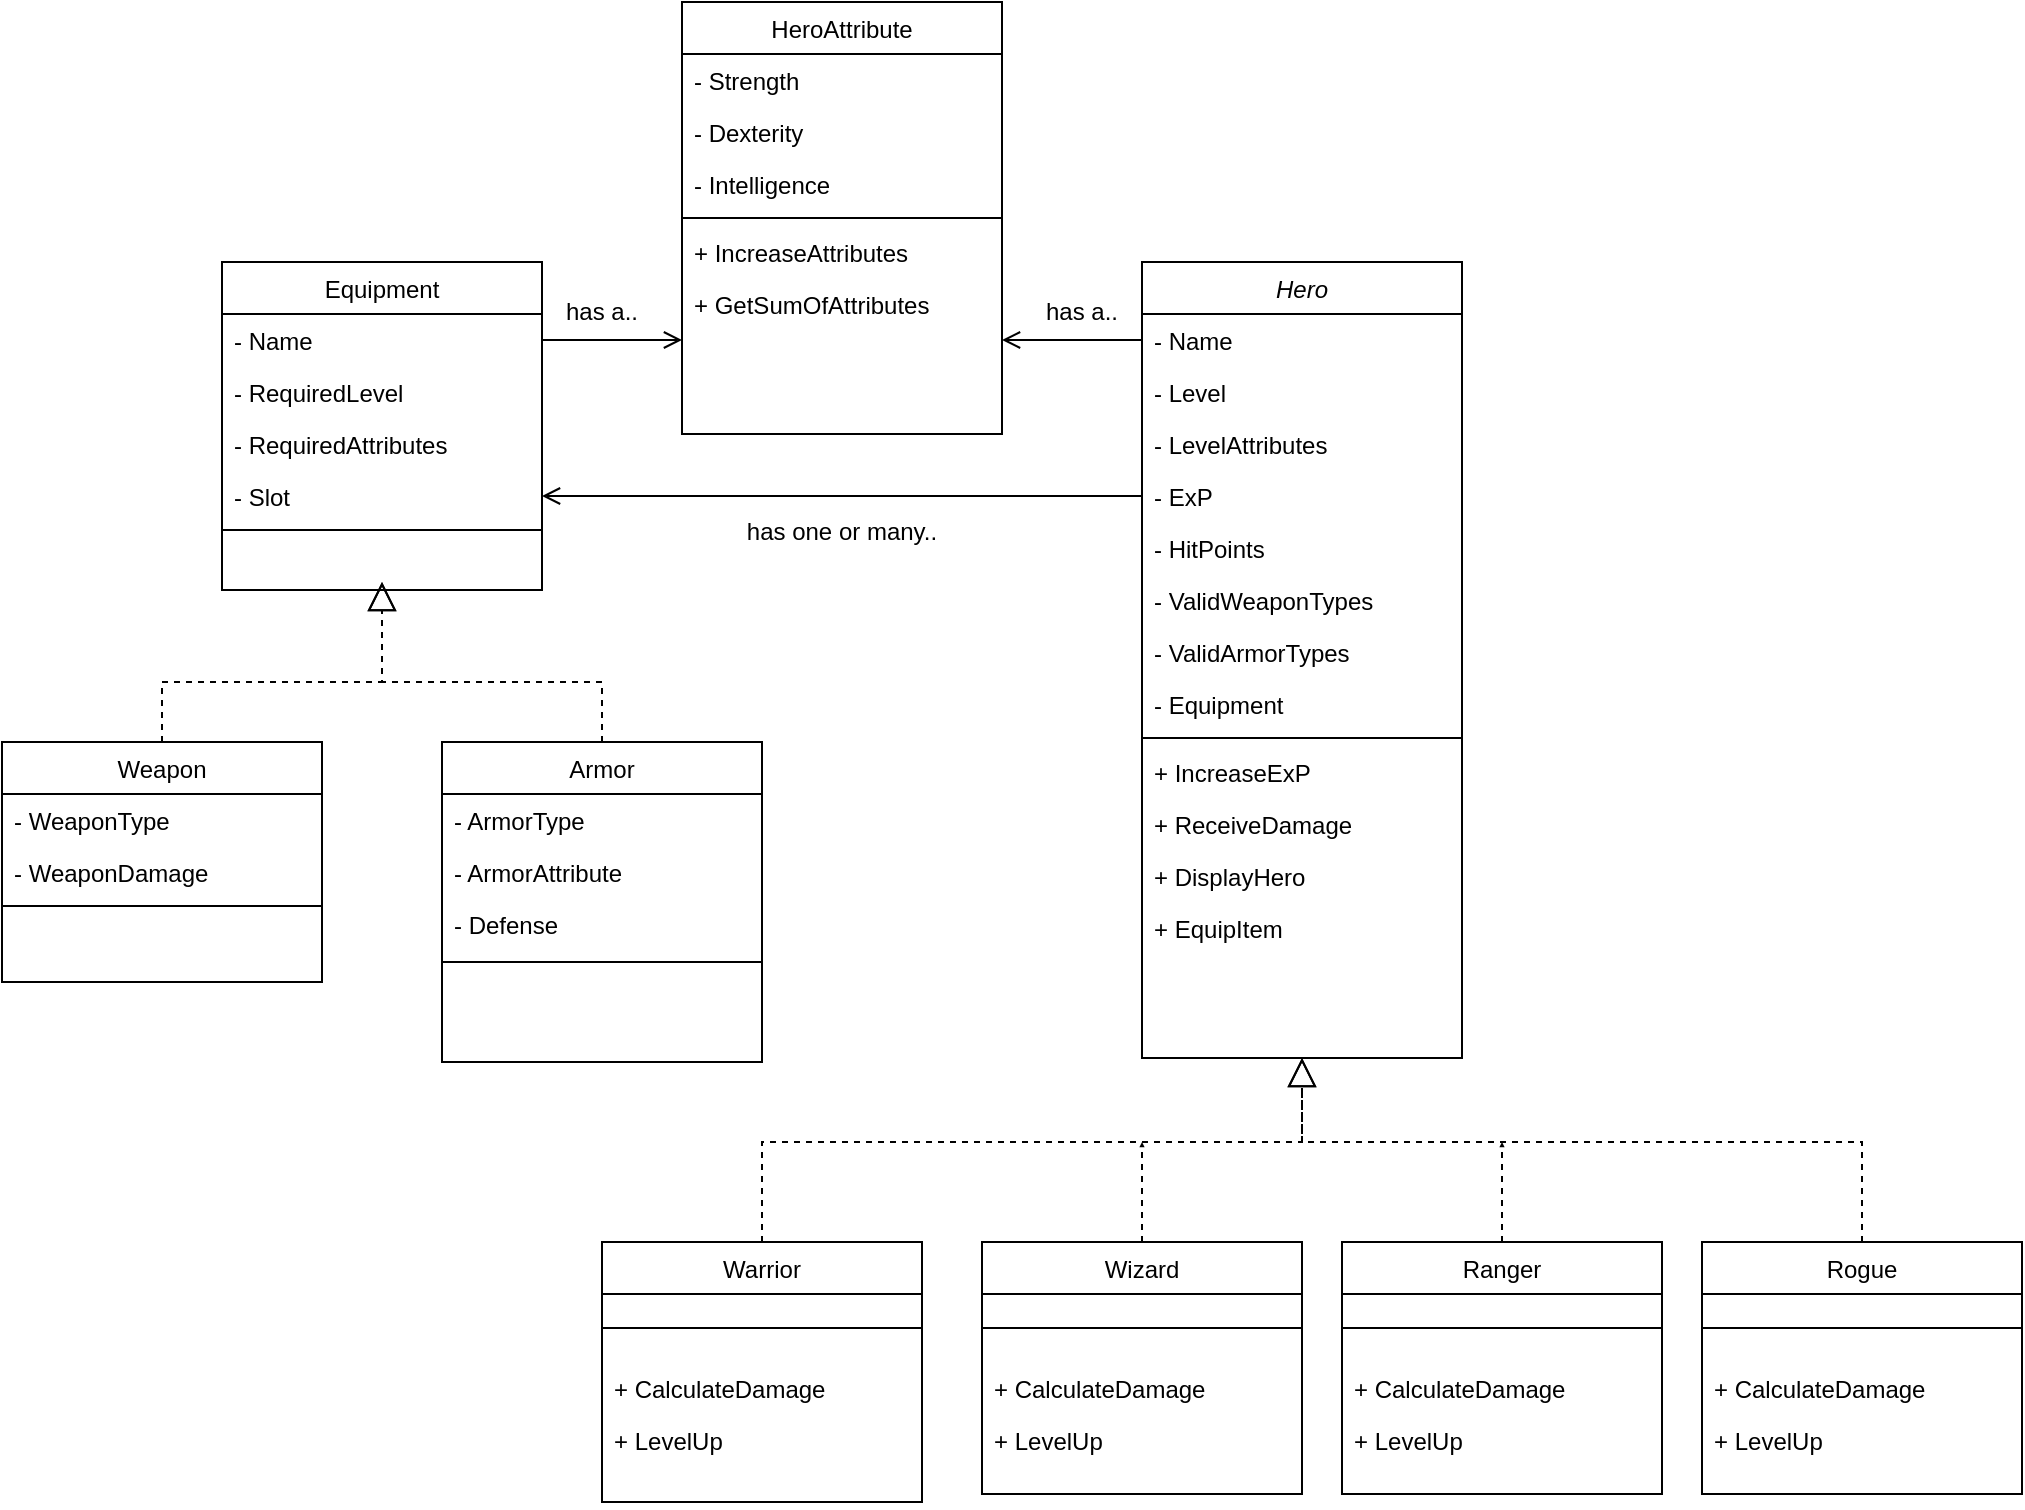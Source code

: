 <mxfile version="20.8.5" type="github">
  <diagram id="C5RBs43oDa-KdzZeNtuy" name="Page-1">
    <mxGraphModel dx="1059" dy="627" grid="1" gridSize="10" guides="1" tooltips="1" connect="1" arrows="1" fold="1" page="1" pageScale="1" pageWidth="1654" pageHeight="2336" math="0" shadow="0">
      <root>
        <mxCell id="WIyWlLk6GJQsqaUBKTNV-0" />
        <mxCell id="WIyWlLk6GJQsqaUBKTNV-1" parent="WIyWlLk6GJQsqaUBKTNV-0" />
        <mxCell id="zkfFHV4jXpPFQw0GAbJ--0" value="Hero" style="swimlane;fontStyle=2;align=center;verticalAlign=top;childLayout=stackLayout;horizontal=1;startSize=26;horizontalStack=0;resizeParent=1;resizeLast=0;collapsible=1;marginBottom=0;rounded=0;shadow=0;strokeWidth=1;" parent="WIyWlLk6GJQsqaUBKTNV-1" vertex="1">
          <mxGeometry x="740" y="370" width="160" height="398" as="geometry">
            <mxRectangle x="230" y="140" width="160" height="26" as="alternateBounds" />
          </mxGeometry>
        </mxCell>
        <mxCell id="zkfFHV4jXpPFQw0GAbJ--1" value="- Name" style="text;align=left;verticalAlign=top;spacingLeft=4;spacingRight=4;overflow=hidden;rotatable=0;points=[[0,0.5],[1,0.5]];portConstraint=eastwest;" parent="zkfFHV4jXpPFQw0GAbJ--0" vertex="1">
          <mxGeometry y="26" width="160" height="26" as="geometry" />
        </mxCell>
        <mxCell id="zkfFHV4jXpPFQw0GAbJ--2" value="- Level" style="text;align=left;verticalAlign=top;spacingLeft=4;spacingRight=4;overflow=hidden;rotatable=0;points=[[0,0.5],[1,0.5]];portConstraint=eastwest;rounded=0;shadow=0;html=0;" parent="zkfFHV4jXpPFQw0GAbJ--0" vertex="1">
          <mxGeometry y="52" width="160" height="26" as="geometry" />
        </mxCell>
        <mxCell id="E2nA4_o-pbFWQW0Jvf6K-2" value="- LevelAttributes" style="text;align=left;verticalAlign=top;spacingLeft=4;spacingRight=4;overflow=hidden;rotatable=0;points=[[0,0.5],[1,0.5]];portConstraint=eastwest;rounded=0;shadow=0;html=0;" parent="zkfFHV4jXpPFQw0GAbJ--0" vertex="1">
          <mxGeometry y="78" width="160" height="26" as="geometry" />
        </mxCell>
        <mxCell id="E2nA4_o-pbFWQW0Jvf6K-20" value="- ExP" style="text;align=left;verticalAlign=top;spacingLeft=4;spacingRight=4;overflow=hidden;rotatable=0;points=[[0,0.5],[1,0.5]];portConstraint=eastwest;rounded=0;shadow=0;html=0;" parent="zkfFHV4jXpPFQw0GAbJ--0" vertex="1">
          <mxGeometry y="104" width="160" height="26" as="geometry" />
        </mxCell>
        <mxCell id="E2nA4_o-pbFWQW0Jvf6K-72" value="- HitPoints" style="text;align=left;verticalAlign=top;spacingLeft=4;spacingRight=4;overflow=hidden;rotatable=0;points=[[0,0.5],[1,0.5]];portConstraint=eastwest;rounded=0;shadow=0;html=0;" parent="zkfFHV4jXpPFQw0GAbJ--0" vertex="1">
          <mxGeometry y="130" width="160" height="26" as="geometry" />
        </mxCell>
        <mxCell id="zkfFHV4jXpPFQw0GAbJ--3" value="- ValidWeaponTypes" style="text;align=left;verticalAlign=top;spacingLeft=4;spacingRight=4;overflow=hidden;rotatable=0;points=[[0,0.5],[1,0.5]];portConstraint=eastwest;rounded=0;shadow=0;html=0;" parent="zkfFHV4jXpPFQw0GAbJ--0" vertex="1">
          <mxGeometry y="156" width="160" height="26" as="geometry" />
        </mxCell>
        <mxCell id="E2nA4_o-pbFWQW0Jvf6K-0" value="- ValidArmorTypes" style="text;align=left;verticalAlign=top;spacingLeft=4;spacingRight=4;overflow=hidden;rotatable=0;points=[[0,0.5],[1,0.5]];portConstraint=eastwest;rounded=0;shadow=0;html=0;" parent="zkfFHV4jXpPFQw0GAbJ--0" vertex="1">
          <mxGeometry y="182" width="160" height="26" as="geometry" />
        </mxCell>
        <mxCell id="E2nA4_o-pbFWQW0Jvf6K-1" value="- Equipment" style="text;align=left;verticalAlign=top;spacingLeft=4;spacingRight=4;overflow=hidden;rotatable=0;points=[[0,0.5],[1,0.5]];portConstraint=eastwest;rounded=0;shadow=0;html=0;" parent="zkfFHV4jXpPFQw0GAbJ--0" vertex="1">
          <mxGeometry y="208" width="160" height="26" as="geometry" />
        </mxCell>
        <mxCell id="zkfFHV4jXpPFQw0GAbJ--4" value="" style="line;html=1;strokeWidth=1;align=left;verticalAlign=middle;spacingTop=-1;spacingLeft=3;spacingRight=3;rotatable=0;labelPosition=right;points=[];portConstraint=eastwest;" parent="zkfFHV4jXpPFQw0GAbJ--0" vertex="1">
          <mxGeometry y="234" width="160" height="8" as="geometry" />
        </mxCell>
        <mxCell id="E2nA4_o-pbFWQW0Jvf6K-21" value="+ IncreaseExP" style="text;align=left;verticalAlign=top;spacingLeft=4;spacingRight=4;overflow=hidden;rotatable=0;points=[[0,0.5],[1,0.5]];portConstraint=eastwest;rounded=0;shadow=0;html=0;" parent="zkfFHV4jXpPFQw0GAbJ--0" vertex="1">
          <mxGeometry y="242" width="160" height="26" as="geometry" />
        </mxCell>
        <mxCell id="E2nA4_o-pbFWQW0Jvf6K-24" value="+ ReceiveDamage" style="text;align=left;verticalAlign=top;spacingLeft=4;spacingRight=4;overflow=hidden;rotatable=0;points=[[0,0.5],[1,0.5]];portConstraint=eastwest;rounded=0;shadow=0;html=0;" parent="zkfFHV4jXpPFQw0GAbJ--0" vertex="1">
          <mxGeometry y="268" width="160" height="26" as="geometry" />
        </mxCell>
        <mxCell id="E2nA4_o-pbFWQW0Jvf6K-25" value="+ DisplayHero" style="text;align=left;verticalAlign=top;spacingLeft=4;spacingRight=4;overflow=hidden;rotatable=0;points=[[0,0.5],[1,0.5]];portConstraint=eastwest;rounded=0;shadow=0;html=0;" parent="zkfFHV4jXpPFQw0GAbJ--0" vertex="1">
          <mxGeometry y="294" width="160" height="26" as="geometry" />
        </mxCell>
        <mxCell id="E2nA4_o-pbFWQW0Jvf6K-26" value="+ EquipItem" style="text;align=left;verticalAlign=top;spacingLeft=4;spacingRight=4;overflow=hidden;rotatable=0;points=[[0,0.5],[1,0.5]];portConstraint=eastwest;rounded=0;shadow=0;html=0;" parent="zkfFHV4jXpPFQw0GAbJ--0" vertex="1">
          <mxGeometry y="320" width="160" height="26" as="geometry" />
        </mxCell>
        <mxCell id="zkfFHV4jXpPFQw0GAbJ--17" value="HeroAttribute" style="swimlane;fontStyle=0;align=center;verticalAlign=top;childLayout=stackLayout;horizontal=1;startSize=26;horizontalStack=0;resizeParent=1;resizeLast=0;collapsible=1;marginBottom=0;rounded=0;shadow=0;strokeWidth=1;" parent="WIyWlLk6GJQsqaUBKTNV-1" vertex="1">
          <mxGeometry x="510" y="240" width="160" height="216" as="geometry">
            <mxRectangle x="550" y="140" width="160" height="26" as="alternateBounds" />
          </mxGeometry>
        </mxCell>
        <mxCell id="zkfFHV4jXpPFQw0GAbJ--18" value="- Strength" style="text;align=left;verticalAlign=top;spacingLeft=4;spacingRight=4;overflow=hidden;rotatable=0;points=[[0,0.5],[1,0.5]];portConstraint=eastwest;" parent="zkfFHV4jXpPFQw0GAbJ--17" vertex="1">
          <mxGeometry y="26" width="160" height="26" as="geometry" />
        </mxCell>
        <mxCell id="zkfFHV4jXpPFQw0GAbJ--19" value="- Dexterity" style="text;align=left;verticalAlign=top;spacingLeft=4;spacingRight=4;overflow=hidden;rotatable=0;points=[[0,0.5],[1,0.5]];portConstraint=eastwest;rounded=0;shadow=0;html=0;" parent="zkfFHV4jXpPFQw0GAbJ--17" vertex="1">
          <mxGeometry y="52" width="160" height="26" as="geometry" />
        </mxCell>
        <mxCell id="zkfFHV4jXpPFQw0GAbJ--20" value="- Intelligence" style="text;align=left;verticalAlign=top;spacingLeft=4;spacingRight=4;overflow=hidden;rotatable=0;points=[[0,0.5],[1,0.5]];portConstraint=eastwest;rounded=0;shadow=0;html=0;" parent="zkfFHV4jXpPFQw0GAbJ--17" vertex="1">
          <mxGeometry y="78" width="160" height="26" as="geometry" />
        </mxCell>
        <mxCell id="zkfFHV4jXpPFQw0GAbJ--23" value="" style="line;html=1;strokeWidth=1;align=left;verticalAlign=middle;spacingTop=-1;spacingLeft=3;spacingRight=3;rotatable=0;labelPosition=right;points=[];portConstraint=eastwest;" parent="zkfFHV4jXpPFQw0GAbJ--17" vertex="1">
          <mxGeometry y="104" width="160" height="8" as="geometry" />
        </mxCell>
        <mxCell id="zkfFHV4jXpPFQw0GAbJ--24" value="+ IncreaseAttributes" style="text;align=left;verticalAlign=top;spacingLeft=4;spacingRight=4;overflow=hidden;rotatable=0;points=[[0,0.5],[1,0.5]];portConstraint=eastwest;" parent="zkfFHV4jXpPFQw0GAbJ--17" vertex="1">
          <mxGeometry y="112" width="160" height="26" as="geometry" />
        </mxCell>
        <mxCell id="zkfFHV4jXpPFQw0GAbJ--25" value="+ GetSumOfAttributes" style="text;align=left;verticalAlign=top;spacingLeft=4;spacingRight=4;overflow=hidden;rotatable=0;points=[[0,0.5],[1,0.5]];portConstraint=eastwest;" parent="zkfFHV4jXpPFQw0GAbJ--17" vertex="1">
          <mxGeometry y="138" width="160" height="26" as="geometry" />
        </mxCell>
        <mxCell id="E2nA4_o-pbFWQW0Jvf6K-3" value="Equipment" style="swimlane;fontStyle=0;align=center;verticalAlign=top;childLayout=stackLayout;horizontal=1;startSize=26;horizontalStack=0;resizeParent=1;resizeLast=0;collapsible=1;marginBottom=0;rounded=0;shadow=0;strokeWidth=1;" parent="WIyWlLk6GJQsqaUBKTNV-1" vertex="1">
          <mxGeometry x="280" y="370" width="160" height="164" as="geometry">
            <mxRectangle x="130" y="380" width="160" height="26" as="alternateBounds" />
          </mxGeometry>
        </mxCell>
        <mxCell id="E2nA4_o-pbFWQW0Jvf6K-4" value="- Name" style="text;align=left;verticalAlign=top;spacingLeft=4;spacingRight=4;overflow=hidden;rotatable=0;points=[[0,0.5],[1,0.5]];portConstraint=eastwest;" parent="E2nA4_o-pbFWQW0Jvf6K-3" vertex="1">
          <mxGeometry y="26" width="160" height="26" as="geometry" />
        </mxCell>
        <mxCell id="E2nA4_o-pbFWQW0Jvf6K-9" value="- RequiredLevel" style="text;align=left;verticalAlign=top;spacingLeft=4;spacingRight=4;overflow=hidden;rotatable=0;points=[[0,0.5],[1,0.5]];portConstraint=eastwest;rounded=0;shadow=0;html=0;" parent="E2nA4_o-pbFWQW0Jvf6K-3" vertex="1">
          <mxGeometry y="52" width="160" height="26" as="geometry" />
        </mxCell>
        <mxCell id="E2nA4_o-pbFWQW0Jvf6K-61" value="- RequiredAttributes" style="text;align=left;verticalAlign=top;spacingLeft=4;spacingRight=4;overflow=hidden;rotatable=0;points=[[0,0.5],[1,0.5]];portConstraint=eastwest;rounded=0;shadow=0;html=0;" parent="E2nA4_o-pbFWQW0Jvf6K-3" vertex="1">
          <mxGeometry y="78" width="160" height="26" as="geometry" />
        </mxCell>
        <mxCell id="E2nA4_o-pbFWQW0Jvf6K-5" value="- Slot" style="text;align=left;verticalAlign=top;spacingLeft=4;spacingRight=4;overflow=hidden;rotatable=0;points=[[0,0.5],[1,0.5]];portConstraint=eastwest;rounded=0;shadow=0;html=0;" parent="E2nA4_o-pbFWQW0Jvf6K-3" vertex="1">
          <mxGeometry y="104" width="160" height="26" as="geometry" />
        </mxCell>
        <mxCell id="E2nA4_o-pbFWQW0Jvf6K-6" value="" style="line;html=1;strokeWidth=1;align=left;verticalAlign=middle;spacingTop=-1;spacingLeft=3;spacingRight=3;rotatable=0;labelPosition=right;points=[];portConstraint=eastwest;" parent="E2nA4_o-pbFWQW0Jvf6K-3" vertex="1">
          <mxGeometry y="130" width="160" height="8" as="geometry" />
        </mxCell>
        <mxCell id="E2nA4_o-pbFWQW0Jvf6K-10" value="Weapon" style="swimlane;fontStyle=0;align=center;verticalAlign=top;childLayout=stackLayout;horizontal=1;startSize=26;horizontalStack=0;resizeParent=1;resizeLast=0;collapsible=1;marginBottom=0;rounded=0;shadow=0;strokeWidth=1;" parent="WIyWlLk6GJQsqaUBKTNV-1" vertex="1">
          <mxGeometry x="170" y="610" width="160" height="120" as="geometry">
            <mxRectangle x="340" y="380" width="170" height="26" as="alternateBounds" />
          </mxGeometry>
        </mxCell>
        <mxCell id="E2nA4_o-pbFWQW0Jvf6K-11" value="- WeaponType" style="text;align=left;verticalAlign=top;spacingLeft=4;spacingRight=4;overflow=hidden;rotatable=0;points=[[0,0.5],[1,0.5]];portConstraint=eastwest;" parent="E2nA4_o-pbFWQW0Jvf6K-10" vertex="1">
          <mxGeometry y="26" width="160" height="26" as="geometry" />
        </mxCell>
        <mxCell id="E2nA4_o-pbFWQW0Jvf6K-18" value="- WeaponDamage" style="text;align=left;verticalAlign=top;spacingLeft=4;spacingRight=4;overflow=hidden;rotatable=0;points=[[0,0.5],[1,0.5]];portConstraint=eastwest;" parent="E2nA4_o-pbFWQW0Jvf6K-10" vertex="1">
          <mxGeometry y="52" width="160" height="26" as="geometry" />
        </mxCell>
        <mxCell id="E2nA4_o-pbFWQW0Jvf6K-12" value="" style="line;html=1;strokeWidth=1;align=left;verticalAlign=middle;spacingTop=-1;spacingLeft=3;spacingRight=3;rotatable=0;labelPosition=right;points=[];portConstraint=eastwest;" parent="E2nA4_o-pbFWQW0Jvf6K-10" vertex="1">
          <mxGeometry y="78" width="160" height="8" as="geometry" />
        </mxCell>
        <mxCell id="E2nA4_o-pbFWQW0Jvf6K-13" value="Armor" style="swimlane;fontStyle=0;align=center;verticalAlign=top;childLayout=stackLayout;horizontal=1;startSize=26;horizontalStack=0;resizeParent=1;resizeLast=0;collapsible=1;marginBottom=0;rounded=0;shadow=0;strokeWidth=1;" parent="WIyWlLk6GJQsqaUBKTNV-1" vertex="1">
          <mxGeometry x="390" y="610" width="160" height="160" as="geometry">
            <mxRectangle x="340" y="380" width="170" height="26" as="alternateBounds" />
          </mxGeometry>
        </mxCell>
        <mxCell id="E2nA4_o-pbFWQW0Jvf6K-14" value="- ArmorType" style="text;align=left;verticalAlign=top;spacingLeft=4;spacingRight=4;overflow=hidden;rotatable=0;points=[[0,0.5],[1,0.5]];portConstraint=eastwest;" parent="E2nA4_o-pbFWQW0Jvf6K-13" vertex="1">
          <mxGeometry y="26" width="160" height="26" as="geometry" />
        </mxCell>
        <mxCell id="E2nA4_o-pbFWQW0Jvf6K-19" value="- ArmorAttribute" style="text;align=left;verticalAlign=top;spacingLeft=4;spacingRight=4;overflow=hidden;rotatable=0;points=[[0,0.5],[1,0.5]];portConstraint=eastwest;" parent="E2nA4_o-pbFWQW0Jvf6K-13" vertex="1">
          <mxGeometry y="52" width="160" height="26" as="geometry" />
        </mxCell>
        <mxCell id="E2nA4_o-pbFWQW0Jvf6K-62" value="- Defense" style="text;align=left;verticalAlign=top;spacingLeft=4;spacingRight=4;overflow=hidden;rotatable=0;points=[[0,0.5],[1,0.5]];portConstraint=eastwest;" parent="E2nA4_o-pbFWQW0Jvf6K-13" vertex="1">
          <mxGeometry y="78" width="160" height="26" as="geometry" />
        </mxCell>
        <mxCell id="E2nA4_o-pbFWQW0Jvf6K-15" value="" style="line;html=1;strokeWidth=1;align=left;verticalAlign=middle;spacingTop=-1;spacingLeft=3;spacingRight=3;rotatable=0;labelPosition=right;points=[];portConstraint=eastwest;" parent="E2nA4_o-pbFWQW0Jvf6K-13" vertex="1">
          <mxGeometry y="104" width="160" height="12" as="geometry" />
        </mxCell>
        <mxCell id="E2nA4_o-pbFWQW0Jvf6K-29" value="" style="endArrow=block;dashed=1;endFill=0;endSize=12;html=1;rounded=0;exitX=0.5;exitY=0;exitDx=0;exitDy=0;" parent="WIyWlLk6GJQsqaUBKTNV-1" source="E2nA4_o-pbFWQW0Jvf6K-13" edge="1">
          <mxGeometry width="160" relative="1" as="geometry">
            <mxPoint x="540" y="560" as="sourcePoint" />
            <mxPoint x="360" y="530" as="targetPoint" />
            <Array as="points">
              <mxPoint x="470" y="580" />
              <mxPoint x="360" y="580" />
            </Array>
          </mxGeometry>
        </mxCell>
        <mxCell id="E2nA4_o-pbFWQW0Jvf6K-30" value="" style="endArrow=block;dashed=1;endFill=0;endSize=12;html=1;rounded=0;exitX=0.5;exitY=0;exitDx=0;exitDy=0;" parent="WIyWlLk6GJQsqaUBKTNV-1" source="E2nA4_o-pbFWQW0Jvf6K-10" edge="1">
          <mxGeometry width="160" relative="1" as="geometry">
            <mxPoint x="540" y="560" as="sourcePoint" />
            <mxPoint x="360" y="530" as="targetPoint" />
            <Array as="points">
              <mxPoint x="250" y="580" />
              <mxPoint x="360" y="580" />
            </Array>
          </mxGeometry>
        </mxCell>
        <mxCell id="E2nA4_o-pbFWQW0Jvf6K-31" value="" style="endArrow=open;endFill=1;endSize=7;html=1;rounded=0;exitX=1;exitY=0.5;exitDx=0;exitDy=0;" parent="WIyWlLk6GJQsqaUBKTNV-1" source="E2nA4_o-pbFWQW0Jvf6K-4" edge="1">
          <mxGeometry width="160" relative="1" as="geometry">
            <mxPoint x="540" y="560" as="sourcePoint" />
            <mxPoint x="510" y="409" as="targetPoint" />
          </mxGeometry>
        </mxCell>
        <mxCell id="E2nA4_o-pbFWQW0Jvf6K-32" value="" style="endArrow=open;endFill=1;endSize=7;html=1;rounded=0;exitX=0;exitY=0.5;exitDx=0;exitDy=0;" parent="WIyWlLk6GJQsqaUBKTNV-1" source="zkfFHV4jXpPFQw0GAbJ--1" edge="1">
          <mxGeometry width="160" relative="1" as="geometry">
            <mxPoint x="630" y="480" as="sourcePoint" />
            <mxPoint x="670" y="409" as="targetPoint" />
          </mxGeometry>
        </mxCell>
        <mxCell id="E2nA4_o-pbFWQW0Jvf6K-33" value="" style="endArrow=open;endFill=1;endSize=7;html=1;rounded=0;exitX=0;exitY=0.5;exitDx=0;exitDy=0;" parent="WIyWlLk6GJQsqaUBKTNV-1" source="E2nA4_o-pbFWQW0Jvf6K-20" edge="1">
          <mxGeometry width="160" relative="1" as="geometry">
            <mxPoint x="460" y="429" as="sourcePoint" />
            <mxPoint x="440" y="487" as="targetPoint" />
          </mxGeometry>
        </mxCell>
        <mxCell id="E2nA4_o-pbFWQW0Jvf6K-34" value="has a.." style="text;html=1;strokeColor=none;fillColor=none;align=center;verticalAlign=middle;whiteSpace=wrap;rounded=0;" parent="WIyWlLk6GJQsqaUBKTNV-1" vertex="1">
          <mxGeometry x="680" y="380" width="60" height="30" as="geometry" />
        </mxCell>
        <mxCell id="E2nA4_o-pbFWQW0Jvf6K-35" value="has a.." style="text;html=1;strokeColor=none;fillColor=none;align=center;verticalAlign=middle;whiteSpace=wrap;rounded=0;" parent="WIyWlLk6GJQsqaUBKTNV-1" vertex="1">
          <mxGeometry x="440" y="380" width="60" height="30" as="geometry" />
        </mxCell>
        <mxCell id="E2nA4_o-pbFWQW0Jvf6K-36" value="has one or many.." style="text;html=1;strokeColor=none;fillColor=none;align=center;verticalAlign=middle;whiteSpace=wrap;rounded=0;" parent="WIyWlLk6GJQsqaUBKTNV-1" vertex="1">
          <mxGeometry x="540" y="490" width="100" height="30" as="geometry" />
        </mxCell>
        <mxCell id="E2nA4_o-pbFWQW0Jvf6K-37" value="Warrior" style="swimlane;fontStyle=0;align=center;verticalAlign=top;childLayout=stackLayout;horizontal=1;startSize=26;horizontalStack=0;resizeParent=1;resizeLast=0;collapsible=1;marginBottom=0;rounded=0;shadow=0;strokeWidth=1;" parent="WIyWlLk6GJQsqaUBKTNV-1" vertex="1">
          <mxGeometry x="470" y="860" width="160" height="130" as="geometry">
            <mxRectangle x="340" y="380" width="170" height="26" as="alternateBounds" />
          </mxGeometry>
        </mxCell>
        <mxCell id="E2nA4_o-pbFWQW0Jvf6K-40" value="" style="line;html=1;strokeWidth=1;align=left;verticalAlign=middle;spacingTop=-1;spacingLeft=3;spacingRight=3;rotatable=0;labelPosition=right;points=[];portConstraint=eastwest;" parent="E2nA4_o-pbFWQW0Jvf6K-37" vertex="1">
          <mxGeometry y="26" width="160" height="34" as="geometry" />
        </mxCell>
        <mxCell id="E2nA4_o-pbFWQW0Jvf6K-77" value="+ CalculateDamage" style="text;align=left;verticalAlign=top;spacingLeft=4;spacingRight=4;overflow=hidden;rotatable=0;points=[[0,0.5],[1,0.5]];portConstraint=eastwest;rounded=0;shadow=0;html=0;" parent="E2nA4_o-pbFWQW0Jvf6K-37" vertex="1">
          <mxGeometry y="60" width="160" height="26" as="geometry" />
        </mxCell>
        <mxCell id="E2nA4_o-pbFWQW0Jvf6K-73" value="+ LevelUp" style="text;align=left;verticalAlign=top;spacingLeft=4;spacingRight=4;overflow=hidden;rotatable=0;points=[[0,0.5],[1,0.5]];portConstraint=eastwest;rounded=0;shadow=0;html=0;" parent="E2nA4_o-pbFWQW0Jvf6K-37" vertex="1">
          <mxGeometry y="86" width="160" height="44" as="geometry" />
        </mxCell>
        <mxCell id="E2nA4_o-pbFWQW0Jvf6K-41" value="Wizard" style="swimlane;fontStyle=0;align=center;verticalAlign=top;childLayout=stackLayout;horizontal=1;startSize=26;horizontalStack=0;resizeParent=1;resizeLast=0;collapsible=1;marginBottom=0;rounded=0;shadow=0;strokeWidth=1;" parent="WIyWlLk6GJQsqaUBKTNV-1" vertex="1">
          <mxGeometry x="660" y="860" width="160" height="126" as="geometry">
            <mxRectangle x="340" y="380" width="170" height="26" as="alternateBounds" />
          </mxGeometry>
        </mxCell>
        <mxCell id="E2nA4_o-pbFWQW0Jvf6K-44" value="" style="line;html=1;strokeWidth=1;align=left;verticalAlign=middle;spacingTop=-1;spacingLeft=3;spacingRight=3;rotatable=0;labelPosition=right;points=[];portConstraint=eastwest;" parent="E2nA4_o-pbFWQW0Jvf6K-41" vertex="1">
          <mxGeometry y="26" width="160" height="34" as="geometry" />
        </mxCell>
        <mxCell id="E2nA4_o-pbFWQW0Jvf6K-78" value="+ CalculateDamage" style="text;align=left;verticalAlign=top;spacingLeft=4;spacingRight=4;overflow=hidden;rotatable=0;points=[[0,0.5],[1,0.5]];portConstraint=eastwest;rounded=0;shadow=0;html=0;" parent="E2nA4_o-pbFWQW0Jvf6K-41" vertex="1">
          <mxGeometry y="60" width="160" height="26" as="geometry" />
        </mxCell>
        <mxCell id="E2nA4_o-pbFWQW0Jvf6K-74" value="+ LevelUp" style="text;align=left;verticalAlign=top;spacingLeft=4;spacingRight=4;overflow=hidden;rotatable=0;points=[[0,0.5],[1,0.5]];portConstraint=eastwest;rounded=0;shadow=0;html=0;" parent="E2nA4_o-pbFWQW0Jvf6K-41" vertex="1">
          <mxGeometry y="86" width="160" height="26" as="geometry" />
        </mxCell>
        <mxCell id="E2nA4_o-pbFWQW0Jvf6K-45" value="Ranger" style="swimlane;fontStyle=0;align=center;verticalAlign=top;childLayout=stackLayout;horizontal=1;startSize=26;horizontalStack=0;resizeParent=1;resizeLast=0;collapsible=1;marginBottom=0;rounded=0;shadow=0;strokeWidth=1;" parent="WIyWlLk6GJQsqaUBKTNV-1" vertex="1">
          <mxGeometry x="840" y="860" width="160" height="126" as="geometry">
            <mxRectangle x="340" y="380" width="170" height="26" as="alternateBounds" />
          </mxGeometry>
        </mxCell>
        <mxCell id="E2nA4_o-pbFWQW0Jvf6K-48" value="" style="line;html=1;strokeWidth=1;align=left;verticalAlign=middle;spacingTop=-1;spacingLeft=3;spacingRight=3;rotatable=0;labelPosition=right;points=[];portConstraint=eastwest;" parent="E2nA4_o-pbFWQW0Jvf6K-45" vertex="1">
          <mxGeometry y="26" width="160" height="34" as="geometry" />
        </mxCell>
        <mxCell id="E2nA4_o-pbFWQW0Jvf6K-79" value="+ CalculateDamage" style="text;align=left;verticalAlign=top;spacingLeft=4;spacingRight=4;overflow=hidden;rotatable=0;points=[[0,0.5],[1,0.5]];portConstraint=eastwest;rounded=0;shadow=0;html=0;" parent="E2nA4_o-pbFWQW0Jvf6K-45" vertex="1">
          <mxGeometry y="60" width="160" height="26" as="geometry" />
        </mxCell>
        <mxCell id="E2nA4_o-pbFWQW0Jvf6K-75" value="+ LevelUp" style="text;align=left;verticalAlign=top;spacingLeft=4;spacingRight=4;overflow=hidden;rotatable=0;points=[[0,0.5],[1,0.5]];portConstraint=eastwest;rounded=0;shadow=0;html=0;" parent="E2nA4_o-pbFWQW0Jvf6K-45" vertex="1">
          <mxGeometry y="86" width="160" height="26" as="geometry" />
        </mxCell>
        <mxCell id="E2nA4_o-pbFWQW0Jvf6K-49" value="Rogue" style="swimlane;fontStyle=0;align=center;verticalAlign=top;childLayout=stackLayout;horizontal=1;startSize=26;horizontalStack=0;resizeParent=1;resizeLast=0;collapsible=1;marginBottom=0;rounded=0;shadow=0;strokeWidth=1;" parent="WIyWlLk6GJQsqaUBKTNV-1" vertex="1">
          <mxGeometry x="1020" y="860" width="160" height="126" as="geometry">
            <mxRectangle x="340" y="380" width="170" height="26" as="alternateBounds" />
          </mxGeometry>
        </mxCell>
        <mxCell id="E2nA4_o-pbFWQW0Jvf6K-52" value="" style="line;html=1;strokeWidth=1;align=left;verticalAlign=middle;spacingTop=-1;spacingLeft=3;spacingRight=3;rotatable=0;labelPosition=right;points=[];portConstraint=eastwest;" parent="E2nA4_o-pbFWQW0Jvf6K-49" vertex="1">
          <mxGeometry y="26" width="160" height="34" as="geometry" />
        </mxCell>
        <mxCell id="E2nA4_o-pbFWQW0Jvf6K-80" value="+ CalculateDamage" style="text;align=left;verticalAlign=top;spacingLeft=4;spacingRight=4;overflow=hidden;rotatable=0;points=[[0,0.5],[1,0.5]];portConstraint=eastwest;rounded=0;shadow=0;html=0;" parent="E2nA4_o-pbFWQW0Jvf6K-49" vertex="1">
          <mxGeometry y="60" width="160" height="26" as="geometry" />
        </mxCell>
        <mxCell id="E2nA4_o-pbFWQW0Jvf6K-76" value="+ LevelUp" style="text;align=left;verticalAlign=top;spacingLeft=4;spacingRight=4;overflow=hidden;rotatable=0;points=[[0,0.5],[1,0.5]];portConstraint=eastwest;rounded=0;shadow=0;html=0;" parent="E2nA4_o-pbFWQW0Jvf6K-49" vertex="1">
          <mxGeometry y="86" width="160" height="26" as="geometry" />
        </mxCell>
        <mxCell id="E2nA4_o-pbFWQW0Jvf6K-57" value="" style="endArrow=block;dashed=1;endFill=0;endSize=12;html=1;rounded=0;exitX=0.5;exitY=0;exitDx=0;exitDy=0;entryX=0.5;entryY=1;entryDx=0;entryDy=0;" parent="WIyWlLk6GJQsqaUBKTNV-1" source="E2nA4_o-pbFWQW0Jvf6K-37" target="zkfFHV4jXpPFQw0GAbJ--0" edge="1">
          <mxGeometry width="160" relative="1" as="geometry">
            <mxPoint x="600" y="650" as="sourcePoint" />
            <mxPoint x="760" y="650" as="targetPoint" />
            <Array as="points">
              <mxPoint x="550" y="810" />
              <mxPoint x="820" y="810" />
            </Array>
          </mxGeometry>
        </mxCell>
        <mxCell id="E2nA4_o-pbFWQW0Jvf6K-58" value="" style="endArrow=block;dashed=1;endFill=0;endSize=12;html=1;rounded=0;exitX=0.5;exitY=0;exitDx=0;exitDy=0;entryX=0.5;entryY=1;entryDx=0;entryDy=0;" parent="WIyWlLk6GJQsqaUBKTNV-1" source="E2nA4_o-pbFWQW0Jvf6K-49" target="zkfFHV4jXpPFQw0GAbJ--0" edge="1">
          <mxGeometry width="160" relative="1" as="geometry">
            <mxPoint x="600" y="650" as="sourcePoint" />
            <mxPoint x="760" y="650" as="targetPoint" />
            <Array as="points">
              <mxPoint x="1100" y="810" />
              <mxPoint x="820" y="810" />
            </Array>
          </mxGeometry>
        </mxCell>
        <mxCell id="E2nA4_o-pbFWQW0Jvf6K-59" value="" style="endArrow=block;dashed=1;endFill=0;endSize=0;html=1;rounded=0;exitX=0.5;exitY=0;exitDx=0;exitDy=0;" parent="WIyWlLk6GJQsqaUBKTNV-1" source="E2nA4_o-pbFWQW0Jvf6K-41" edge="1">
          <mxGeometry width="160" relative="1" as="geometry">
            <mxPoint x="550" y="770" as="sourcePoint" />
            <mxPoint x="740" y="810" as="targetPoint" />
          </mxGeometry>
        </mxCell>
        <mxCell id="E2nA4_o-pbFWQW0Jvf6K-60" value="" style="endArrow=block;dashed=1;endFill=0;endSize=0;html=1;rounded=0;exitX=0.5;exitY=0;exitDx=0;exitDy=0;" parent="WIyWlLk6GJQsqaUBKTNV-1" source="E2nA4_o-pbFWQW0Jvf6K-45" edge="1">
          <mxGeometry width="160" relative="1" as="geometry">
            <mxPoint x="750" y="870" as="sourcePoint" />
            <mxPoint x="920" y="810" as="targetPoint" />
          </mxGeometry>
        </mxCell>
      </root>
    </mxGraphModel>
  </diagram>
</mxfile>
